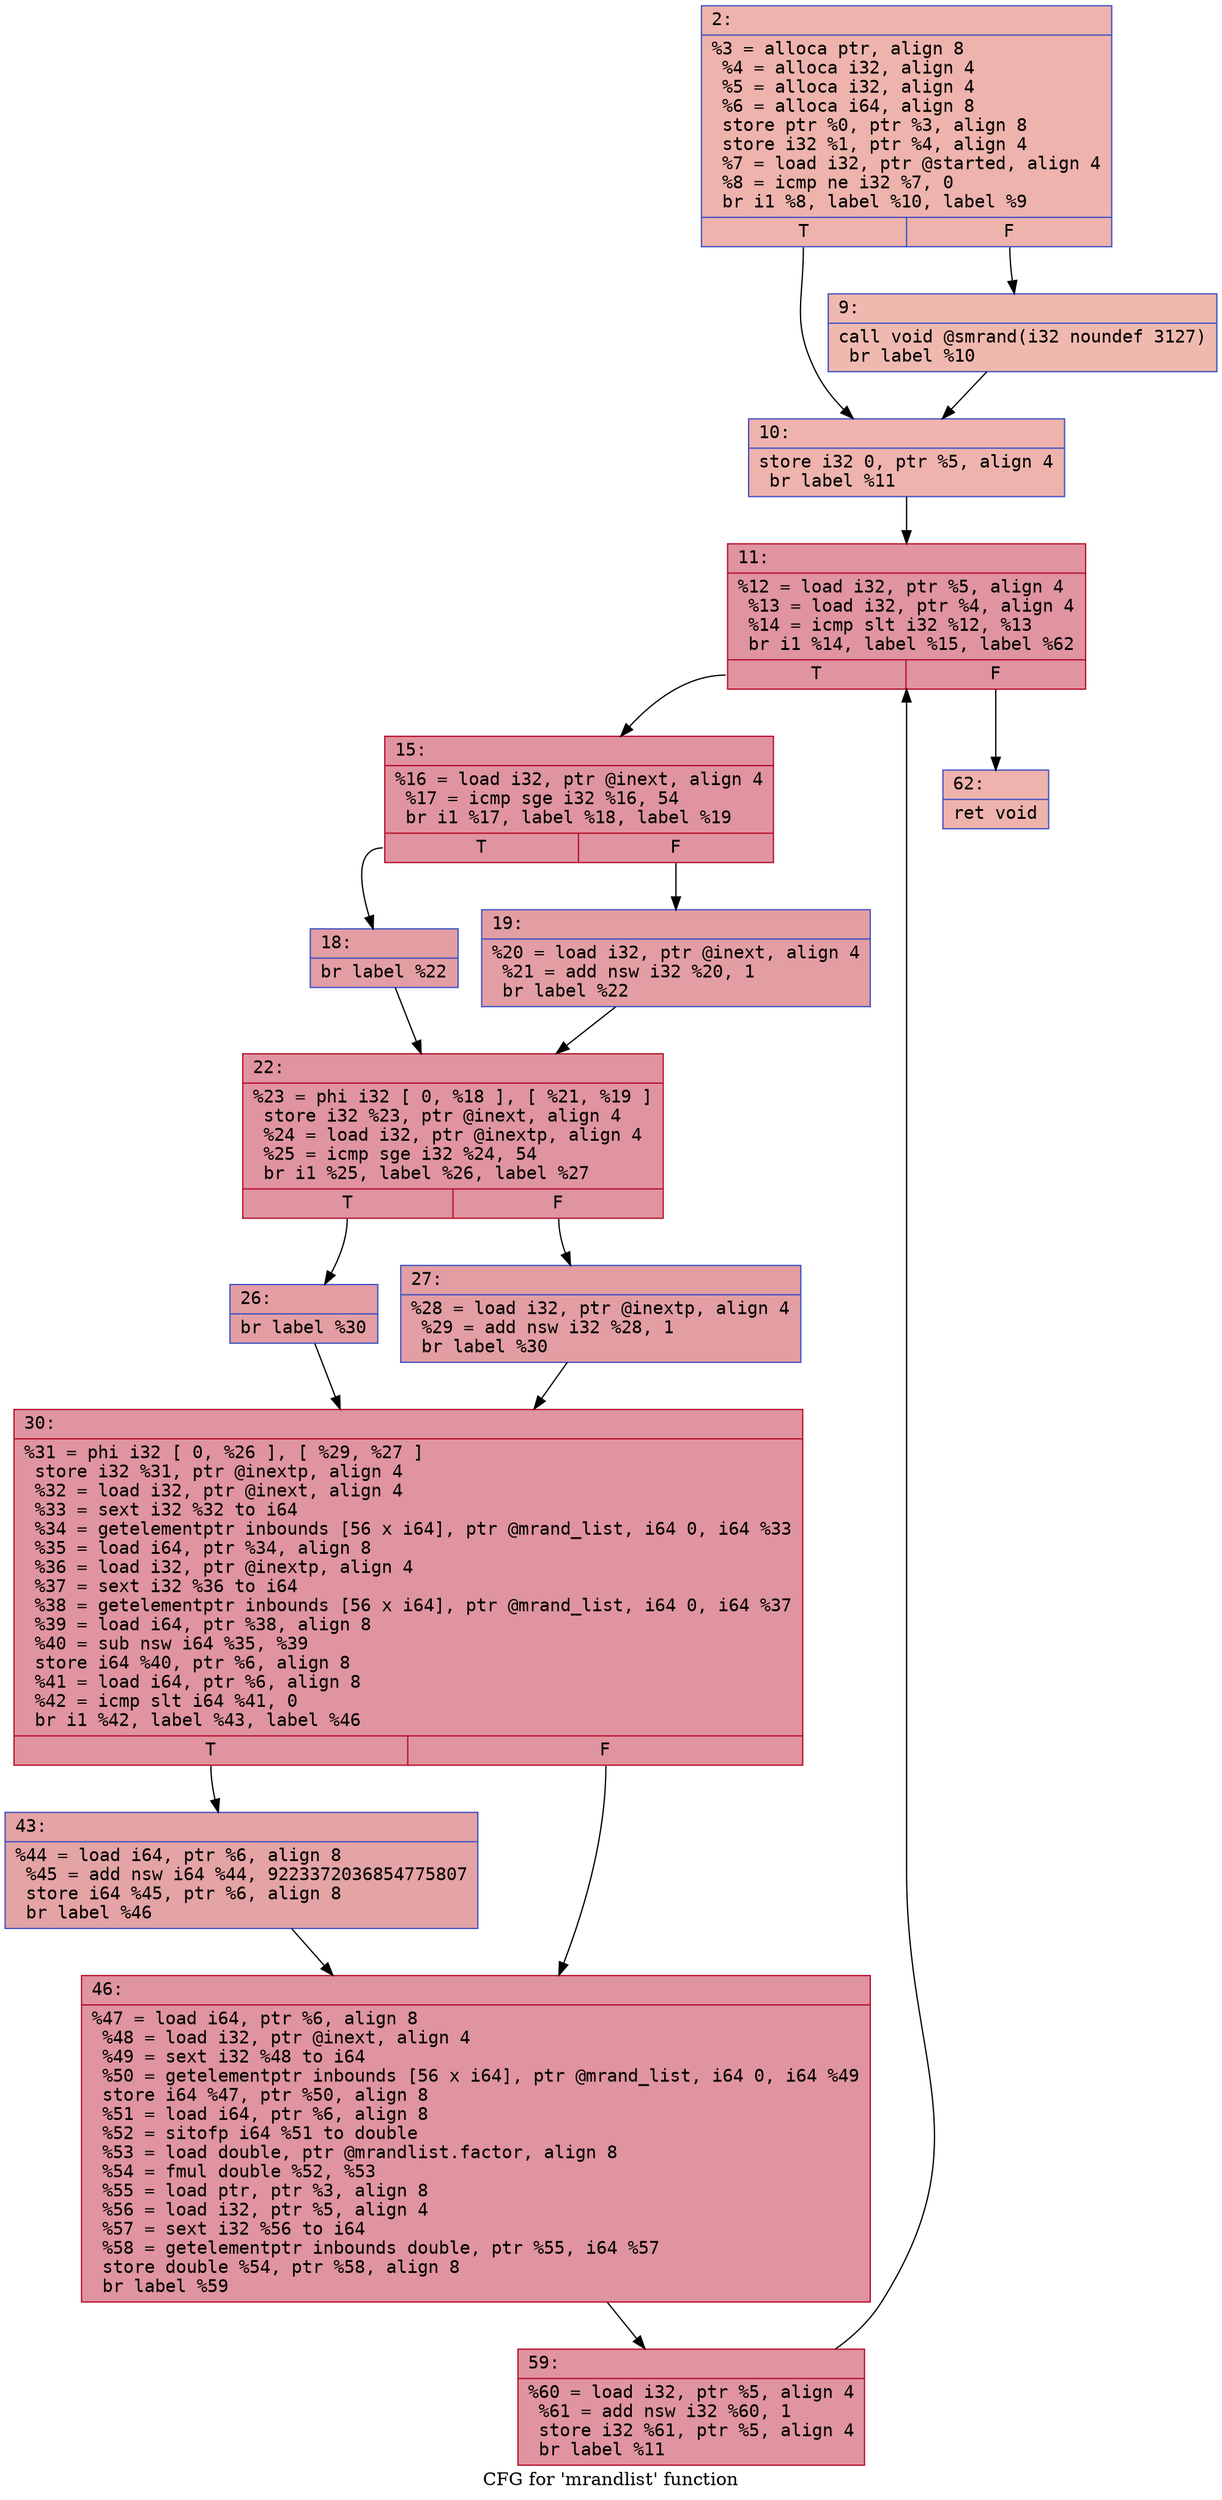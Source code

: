 digraph "CFG for 'mrandlist' function" {
	label="CFG for 'mrandlist' function";

	Node0x6000006115e0 [shape=record,color="#3d50c3ff", style=filled, fillcolor="#d6524470" fontname="Courier",label="{2:\l|  %3 = alloca ptr, align 8\l  %4 = alloca i32, align 4\l  %5 = alloca i32, align 4\l  %6 = alloca i64, align 8\l  store ptr %0, ptr %3, align 8\l  store i32 %1, ptr %4, align 4\l  %7 = load i32, ptr @started, align 4\l  %8 = icmp ne i32 %7, 0\l  br i1 %8, label %10, label %9\l|{<s0>T|<s1>F}}"];
	Node0x6000006115e0:s0 -> Node0x6000006119f0[tooltip="2 -> 10\nProbability 62.50%" ];
	Node0x6000006115e0:s1 -> Node0x6000006119a0[tooltip="2 -> 9\nProbability 37.50%" ];
	Node0x6000006119a0 [shape=record,color="#3d50c3ff", style=filled, fillcolor="#de614d70" fontname="Courier",label="{9:\l|  call void @smrand(i32 noundef 3127)\l  br label %10\l}"];
	Node0x6000006119a0 -> Node0x6000006119f0[tooltip="9 -> 10\nProbability 100.00%" ];
	Node0x6000006119f0 [shape=record,color="#3d50c3ff", style=filled, fillcolor="#d6524470" fontname="Courier",label="{10:\l|  store i32 0, ptr %5, align 4\l  br label %11\l}"];
	Node0x6000006119f0 -> Node0x600000611a40[tooltip="10 -> 11\nProbability 100.00%" ];
	Node0x600000611a40 [shape=record,color="#b70d28ff", style=filled, fillcolor="#b70d2870" fontname="Courier",label="{11:\l|  %12 = load i32, ptr %5, align 4\l  %13 = load i32, ptr %4, align 4\l  %14 = icmp slt i32 %12, %13\l  br i1 %14, label %15, label %62\l|{<s0>T|<s1>F}}"];
	Node0x600000611a40:s0 -> Node0x600000611a90[tooltip="11 -> 15\nProbability 96.88%" ];
	Node0x600000611a40:s1 -> Node0x600000611db0[tooltip="11 -> 62\nProbability 3.12%" ];
	Node0x600000611a90 [shape=record,color="#b70d28ff", style=filled, fillcolor="#b70d2870" fontname="Courier",label="{15:\l|  %16 = load i32, ptr @inext, align 4\l  %17 = icmp sge i32 %16, 54\l  br i1 %17, label %18, label %19\l|{<s0>T|<s1>F}}"];
	Node0x600000611a90:s0 -> Node0x600000611ae0[tooltip="15 -> 18\nProbability 50.00%" ];
	Node0x600000611a90:s1 -> Node0x600000611b30[tooltip="15 -> 19\nProbability 50.00%" ];
	Node0x600000611ae0 [shape=record,color="#3d50c3ff", style=filled, fillcolor="#be242e70" fontname="Courier",label="{18:\l|  br label %22\l}"];
	Node0x600000611ae0 -> Node0x600000611b80[tooltip="18 -> 22\nProbability 100.00%" ];
	Node0x600000611b30 [shape=record,color="#3d50c3ff", style=filled, fillcolor="#be242e70" fontname="Courier",label="{19:\l|  %20 = load i32, ptr @inext, align 4\l  %21 = add nsw i32 %20, 1\l  br label %22\l}"];
	Node0x600000611b30 -> Node0x600000611b80[tooltip="19 -> 22\nProbability 100.00%" ];
	Node0x600000611b80 [shape=record,color="#b70d28ff", style=filled, fillcolor="#b70d2870" fontname="Courier",label="{22:\l|  %23 = phi i32 [ 0, %18 ], [ %21, %19 ]\l  store i32 %23, ptr @inext, align 4\l  %24 = load i32, ptr @inextp, align 4\l  %25 = icmp sge i32 %24, 54\l  br i1 %25, label %26, label %27\l|{<s0>T|<s1>F}}"];
	Node0x600000611b80:s0 -> Node0x600000611bd0[tooltip="22 -> 26\nProbability 50.00%" ];
	Node0x600000611b80:s1 -> Node0x600000611c20[tooltip="22 -> 27\nProbability 50.00%" ];
	Node0x600000611bd0 [shape=record,color="#3d50c3ff", style=filled, fillcolor="#be242e70" fontname="Courier",label="{26:\l|  br label %30\l}"];
	Node0x600000611bd0 -> Node0x600000611c70[tooltip="26 -> 30\nProbability 100.00%" ];
	Node0x600000611c20 [shape=record,color="#3d50c3ff", style=filled, fillcolor="#be242e70" fontname="Courier",label="{27:\l|  %28 = load i32, ptr @inextp, align 4\l  %29 = add nsw i32 %28, 1\l  br label %30\l}"];
	Node0x600000611c20 -> Node0x600000611c70[tooltip="27 -> 30\nProbability 100.00%" ];
	Node0x600000611c70 [shape=record,color="#b70d28ff", style=filled, fillcolor="#b70d2870" fontname="Courier",label="{30:\l|  %31 = phi i32 [ 0, %26 ], [ %29, %27 ]\l  store i32 %31, ptr @inextp, align 4\l  %32 = load i32, ptr @inext, align 4\l  %33 = sext i32 %32 to i64\l  %34 = getelementptr inbounds [56 x i64], ptr @mrand_list, i64 0, i64 %33\l  %35 = load i64, ptr %34, align 8\l  %36 = load i32, ptr @inextp, align 4\l  %37 = sext i32 %36 to i64\l  %38 = getelementptr inbounds [56 x i64], ptr @mrand_list, i64 0, i64 %37\l  %39 = load i64, ptr %38, align 8\l  %40 = sub nsw i64 %35, %39\l  store i64 %40, ptr %6, align 8\l  %41 = load i64, ptr %6, align 8\l  %42 = icmp slt i64 %41, 0\l  br i1 %42, label %43, label %46\l|{<s0>T|<s1>F}}"];
	Node0x600000611c70:s0 -> Node0x600000611cc0[tooltip="30 -> 43\nProbability 37.50%" ];
	Node0x600000611c70:s1 -> Node0x600000611d10[tooltip="30 -> 46\nProbability 62.50%" ];
	Node0x600000611cc0 [shape=record,color="#3d50c3ff", style=filled, fillcolor="#c32e3170" fontname="Courier",label="{43:\l|  %44 = load i64, ptr %6, align 8\l  %45 = add nsw i64 %44, 9223372036854775807\l  store i64 %45, ptr %6, align 8\l  br label %46\l}"];
	Node0x600000611cc0 -> Node0x600000611d10[tooltip="43 -> 46\nProbability 100.00%" ];
	Node0x600000611d10 [shape=record,color="#b70d28ff", style=filled, fillcolor="#b70d2870" fontname="Courier",label="{46:\l|  %47 = load i64, ptr %6, align 8\l  %48 = load i32, ptr @inext, align 4\l  %49 = sext i32 %48 to i64\l  %50 = getelementptr inbounds [56 x i64], ptr @mrand_list, i64 0, i64 %49\l  store i64 %47, ptr %50, align 8\l  %51 = load i64, ptr %6, align 8\l  %52 = sitofp i64 %51 to double\l  %53 = load double, ptr @mrandlist.factor, align 8\l  %54 = fmul double %52, %53\l  %55 = load ptr, ptr %3, align 8\l  %56 = load i32, ptr %5, align 4\l  %57 = sext i32 %56 to i64\l  %58 = getelementptr inbounds double, ptr %55, i64 %57\l  store double %54, ptr %58, align 8\l  br label %59\l}"];
	Node0x600000611d10 -> Node0x600000611d60[tooltip="46 -> 59\nProbability 100.00%" ];
	Node0x600000611d60 [shape=record,color="#b70d28ff", style=filled, fillcolor="#b70d2870" fontname="Courier",label="{59:\l|  %60 = load i32, ptr %5, align 4\l  %61 = add nsw i32 %60, 1\l  store i32 %61, ptr %5, align 4\l  br label %11\l}"];
	Node0x600000611d60 -> Node0x600000611a40[tooltip="59 -> 11\nProbability 100.00%" ];
	Node0x600000611db0 [shape=record,color="#3d50c3ff", style=filled, fillcolor="#d6524470" fontname="Courier",label="{62:\l|  ret void\l}"];
}
